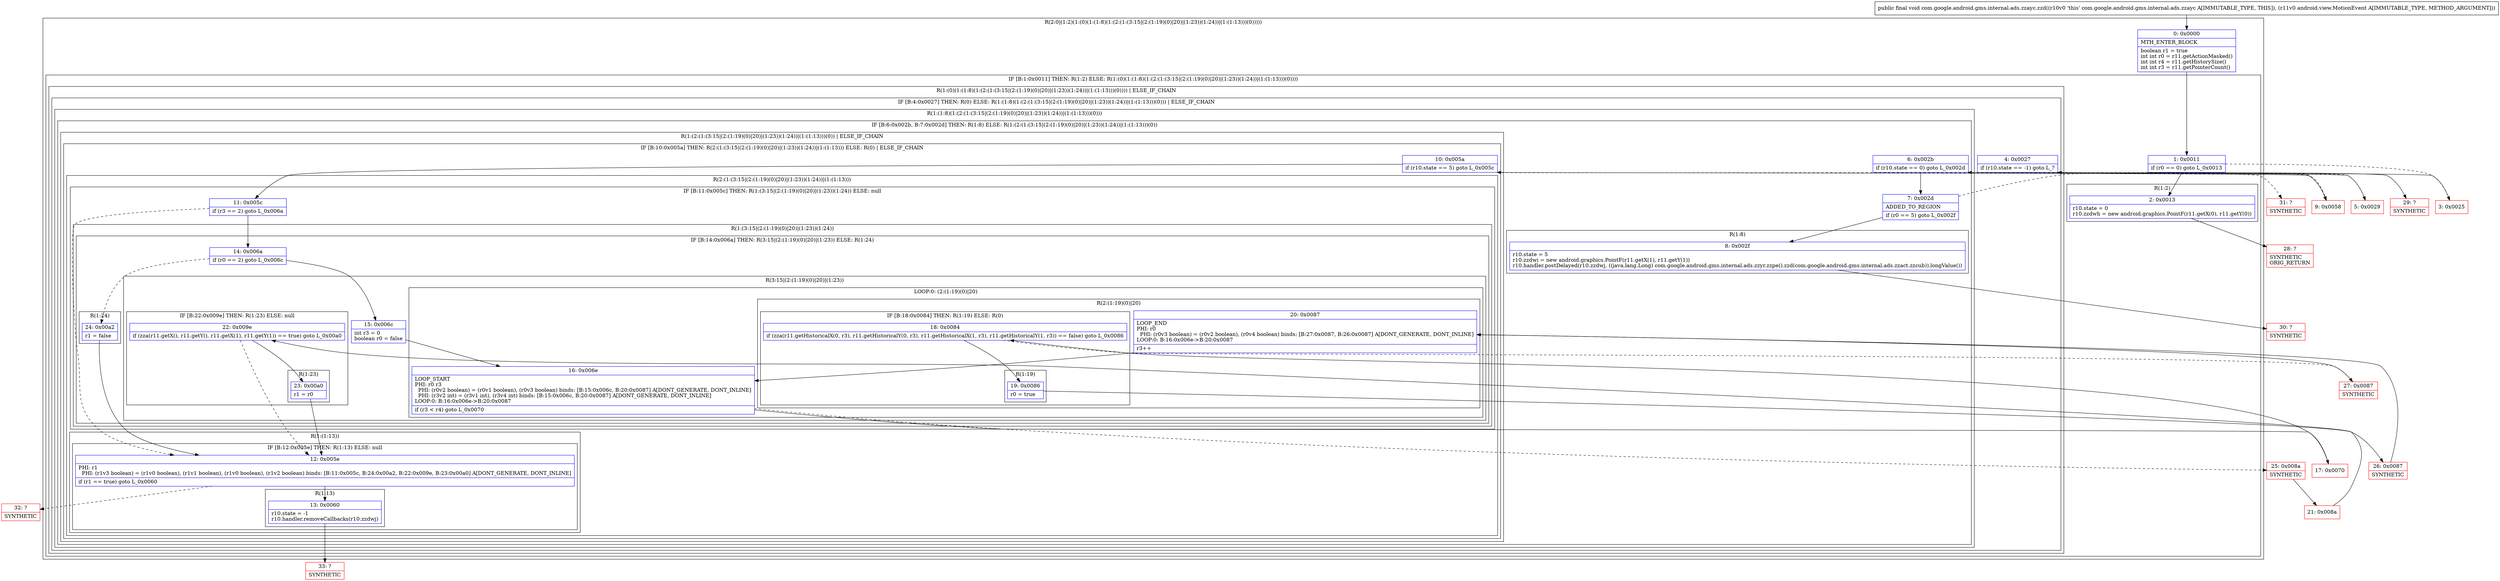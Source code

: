digraph "CFG forcom.google.android.gms.internal.ads.zzayc.zzd(Landroid\/view\/MotionEvent;)V" {
subgraph cluster_Region_1396499756 {
label = "R(2:0|(1:2)(1:(0)(1:(1:8)(1:(2:(1:(3:15|(2:(1:19)(0)|20)|(1:23))(1:24))|(1:(1:13)))(0)))))";
node [shape=record,color=blue];
Node_0 [shape=record,label="{0\:\ 0x0000|MTH_ENTER_BLOCK\l|boolean r1 = true\lint int r0 = r11.getActionMasked()\lint int r4 = r11.getHistorySize()\lint int r3 = r11.getPointerCount()\l}"];
subgraph cluster_IfRegion_176977996 {
label = "IF [B:1:0x0011] THEN: R(1:2) ELSE: R(1:(0)(1:(1:8)(1:(2:(1:(3:15|(2:(1:19)(0)|20)|(1:23))(1:24))|(1:(1:13)))(0))))";
node [shape=record,color=blue];
Node_1 [shape=record,label="{1\:\ 0x0011|if (r0 == 0) goto L_0x0013\l}"];
subgraph cluster_Region_14301022 {
label = "R(1:2)";
node [shape=record,color=blue];
Node_2 [shape=record,label="{2\:\ 0x0013|r10.state = 0\lr10.zzdwh = new android.graphics.PointF(r11.getX(0), r11.getY(0))\l}"];
}
subgraph cluster_Region_1321082459 {
label = "R(1:(0)(1:(1:8)(1:(2:(1:(3:15|(2:(1:19)(0)|20)|(1:23))(1:24))|(1:(1:13)))(0)))) | ELSE_IF_CHAIN\l";
node [shape=record,color=blue];
subgraph cluster_IfRegion_1238117031 {
label = "IF [B:4:0x0027] THEN: R(0) ELSE: R(1:(1:8)(1:(2:(1:(3:15|(2:(1:19)(0)|20)|(1:23))(1:24))|(1:(1:13)))(0))) | ELSE_IF_CHAIN\l";
node [shape=record,color=blue];
Node_4 [shape=record,label="{4\:\ 0x0027|if (r10.state == \-1) goto L_?\l}"];
subgraph cluster_Region_1680680740 {
label = "R(0)";
node [shape=record,color=blue];
}
subgraph cluster_Region_899451960 {
label = "R(1:(1:8)(1:(2:(1:(3:15|(2:(1:19)(0)|20)|(1:23))(1:24))|(1:(1:13)))(0)))";
node [shape=record,color=blue];
subgraph cluster_IfRegion_633966011 {
label = "IF [B:6:0x002b, B:7:0x002d] THEN: R(1:8) ELSE: R(1:(2:(1:(3:15|(2:(1:19)(0)|20)|(1:23))(1:24))|(1:(1:13)))(0))";
node [shape=record,color=blue];
Node_6 [shape=record,label="{6\:\ 0x002b|if (r10.state == 0) goto L_0x002d\l}"];
Node_7 [shape=record,label="{7\:\ 0x002d|ADDED_TO_REGION\l|if (r0 == 5) goto L_0x002f\l}"];
subgraph cluster_Region_200151062 {
label = "R(1:8)";
node [shape=record,color=blue];
Node_8 [shape=record,label="{8\:\ 0x002f|r10.state = 5\lr10.zzdwi = new android.graphics.PointF(r11.getX(1), r11.getY(1))\lr10.handler.postDelayed(r10.zzdwj, ((java.lang.Long) com.google.android.gms.internal.ads.zzyr.zzpe().zzd(com.google.android.gms.internal.ads.zzact.zzcub)).longValue())\l}"];
}
subgraph cluster_Region_593464030 {
label = "R(1:(2:(1:(3:15|(2:(1:19)(0)|20)|(1:23))(1:24))|(1:(1:13)))(0)) | ELSE_IF_CHAIN\l";
node [shape=record,color=blue];
subgraph cluster_IfRegion_776375702 {
label = "IF [B:10:0x005a] THEN: R(2:(1:(3:15|(2:(1:19)(0)|20)|(1:23))(1:24))|(1:(1:13))) ELSE: R(0) | ELSE_IF_CHAIN\l";
node [shape=record,color=blue];
Node_10 [shape=record,label="{10\:\ 0x005a|if (r10.state == 5) goto L_0x005c\l}"];
subgraph cluster_Region_2146052394 {
label = "R(2:(1:(3:15|(2:(1:19)(0)|20)|(1:23))(1:24))|(1:(1:13)))";
node [shape=record,color=blue];
subgraph cluster_IfRegion_1298544806 {
label = "IF [B:11:0x005c] THEN: R(1:(3:15|(2:(1:19)(0)|20)|(1:23))(1:24)) ELSE: null";
node [shape=record,color=blue];
Node_11 [shape=record,label="{11\:\ 0x005c|if (r3 == 2) goto L_0x006a\l}"];
subgraph cluster_Region_75495521 {
label = "R(1:(3:15|(2:(1:19)(0)|20)|(1:23))(1:24))";
node [shape=record,color=blue];
subgraph cluster_IfRegion_1975836445 {
label = "IF [B:14:0x006a] THEN: R(3:15|(2:(1:19)(0)|20)|(1:23)) ELSE: R(1:24)";
node [shape=record,color=blue];
Node_14 [shape=record,label="{14\:\ 0x006a|if (r0 == 2) goto L_0x006c\l}"];
subgraph cluster_Region_615235812 {
label = "R(3:15|(2:(1:19)(0)|20)|(1:23))";
node [shape=record,color=blue];
Node_15 [shape=record,label="{15\:\ 0x006c|int r3 = 0\lboolean r0 = false\l}"];
subgraph cluster_LoopRegion_616659562 {
label = "LOOP:0: (2:(1:19)(0)|20)";
node [shape=record,color=blue];
Node_16 [shape=record,label="{16\:\ 0x006e|LOOP_START\lPHI: r0 r3 \l  PHI: (r0v2 boolean) = (r0v1 boolean), (r0v3 boolean) binds: [B:15:0x006c, B:20:0x0087] A[DONT_GENERATE, DONT_INLINE]\l  PHI: (r3v2 int) = (r3v1 int), (r3v4 int) binds: [B:15:0x006c, B:20:0x0087] A[DONT_GENERATE, DONT_INLINE]\lLOOP:0: B:16:0x006e\-\>B:20:0x0087\l|if (r3 \< r4) goto L_0x0070\l}"];
subgraph cluster_Region_2000998235 {
label = "R(2:(1:19)(0)|20)";
node [shape=record,color=blue];
subgraph cluster_IfRegion_1492773363 {
label = "IF [B:18:0x0084] THEN: R(1:19) ELSE: R(0)";
node [shape=record,color=blue];
Node_18 [shape=record,label="{18\:\ 0x0084|if (zza(r11.getHistoricalX(0, r3), r11.getHistoricalY(0, r3), r11.getHistoricalX(1, r3), r11.getHistoricalY(1, r3)) == false) goto L_0x0086\l}"];
subgraph cluster_Region_606488898 {
label = "R(1:19)";
node [shape=record,color=blue];
Node_19 [shape=record,label="{19\:\ 0x0086|r0 = true\l}"];
}
subgraph cluster_Region_1529449290 {
label = "R(0)";
node [shape=record,color=blue];
}
}
Node_20 [shape=record,label="{20\:\ 0x0087|LOOP_END\lPHI: r0 \l  PHI: (r0v3 boolean) = (r0v2 boolean), (r0v4 boolean) binds: [B:27:0x0087, B:26:0x0087] A[DONT_GENERATE, DONT_INLINE]\lLOOP:0: B:16:0x006e\-\>B:20:0x0087\l|r3++\l}"];
}
}
subgraph cluster_IfRegion_1100584836 {
label = "IF [B:22:0x009e] THEN: R(1:23) ELSE: null";
node [shape=record,color=blue];
Node_22 [shape=record,label="{22\:\ 0x009e|if (zza(r11.getX(), r11.getY(), r11.getX(1), r11.getY(1)) == true) goto L_0x00a0\l}"];
subgraph cluster_Region_1501637524 {
label = "R(1:23)";
node [shape=record,color=blue];
Node_23 [shape=record,label="{23\:\ 0x00a0|r1 = r0\l}"];
}
}
}
subgraph cluster_Region_1436503720 {
label = "R(1:24)";
node [shape=record,color=blue];
Node_24 [shape=record,label="{24\:\ 0x00a2|r1 = false\l}"];
}
}
}
}
subgraph cluster_Region_1871992292 {
label = "R(1:(1:13))";
node [shape=record,color=blue];
subgraph cluster_IfRegion_1043197728 {
label = "IF [B:12:0x005e] THEN: R(1:13) ELSE: null";
node [shape=record,color=blue];
Node_12 [shape=record,label="{12\:\ 0x005e|PHI: r1 \l  PHI: (r1v3 boolean) = (r1v0 boolean), (r1v1 boolean), (r1v0 boolean), (r1v2 boolean) binds: [B:11:0x005c, B:24:0x00a2, B:22:0x009e, B:23:0x00a0] A[DONT_GENERATE, DONT_INLINE]\l|if (r1 == true) goto L_0x0060\l}"];
subgraph cluster_Region_349377671 {
label = "R(1:13)";
node [shape=record,color=blue];
Node_13 [shape=record,label="{13\:\ 0x0060|r10.state = \-1\lr10.handler.removeCallbacks(r10.zzdwj)\l}"];
}
}
}
}
subgraph cluster_Region_62369420 {
label = "R(0)";
node [shape=record,color=blue];
}
}
}
}
}
}
}
}
}
Node_3 [shape=record,color=red,label="{3\:\ 0x0025}"];
Node_5 [shape=record,color=red,label="{5\:\ 0x0029}"];
Node_9 [shape=record,color=red,label="{9\:\ 0x0058}"];
Node_17 [shape=record,color=red,label="{17\:\ 0x0070}"];
Node_21 [shape=record,color=red,label="{21\:\ 0x008a}"];
Node_25 [shape=record,color=red,label="{25\:\ 0x008a|SYNTHETIC\l}"];
Node_26 [shape=record,color=red,label="{26\:\ 0x0087|SYNTHETIC\l}"];
Node_27 [shape=record,color=red,label="{27\:\ 0x0087|SYNTHETIC\l}"];
Node_28 [shape=record,color=red,label="{28\:\ ?|SYNTHETIC\lORIG_RETURN\l}"];
Node_29 [shape=record,color=red,label="{29\:\ ?|SYNTHETIC\l}"];
Node_30 [shape=record,color=red,label="{30\:\ ?|SYNTHETIC\l}"];
Node_31 [shape=record,color=red,label="{31\:\ ?|SYNTHETIC\l}"];
Node_32 [shape=record,color=red,label="{32\:\ ?|SYNTHETIC\l}"];
Node_33 [shape=record,color=red,label="{33\:\ ?|SYNTHETIC\l}"];
MethodNode[shape=record,label="{public final void com.google.android.gms.internal.ads.zzayc.zzd((r10v0 'this' com.google.android.gms.internal.ads.zzayc A[IMMUTABLE_TYPE, THIS]), (r11v0 android.view.MotionEvent A[IMMUTABLE_TYPE, METHOD_ARGUMENT])) }"];
MethodNode -> Node_0;
Node_0 -> Node_1;
Node_1 -> Node_2;
Node_1 -> Node_3[style=dashed];
Node_2 -> Node_28;
Node_4 -> Node_5[style=dashed];
Node_4 -> Node_29;
Node_6 -> Node_7;
Node_6 -> Node_9[style=dashed];
Node_7 -> Node_8;
Node_7 -> Node_9[style=dashed];
Node_8 -> Node_30;
Node_10 -> Node_11;
Node_10 -> Node_31[style=dashed];
Node_11 -> Node_12[style=dashed];
Node_11 -> Node_14;
Node_14 -> Node_15;
Node_14 -> Node_24[style=dashed];
Node_15 -> Node_16;
Node_16 -> Node_17;
Node_16 -> Node_25[style=dashed];
Node_18 -> Node_19;
Node_18 -> Node_27[style=dashed];
Node_19 -> Node_26;
Node_20 -> Node_16;
Node_22 -> Node_12[style=dashed];
Node_22 -> Node_23;
Node_23 -> Node_12;
Node_24 -> Node_12;
Node_12 -> Node_13;
Node_12 -> Node_32[style=dashed];
Node_13 -> Node_33;
Node_3 -> Node_4;
Node_5 -> Node_6;
Node_9 -> Node_10;
Node_17 -> Node_18;
Node_21 -> Node_22;
Node_25 -> Node_21;
Node_26 -> Node_20;
Node_27 -> Node_20;
}

